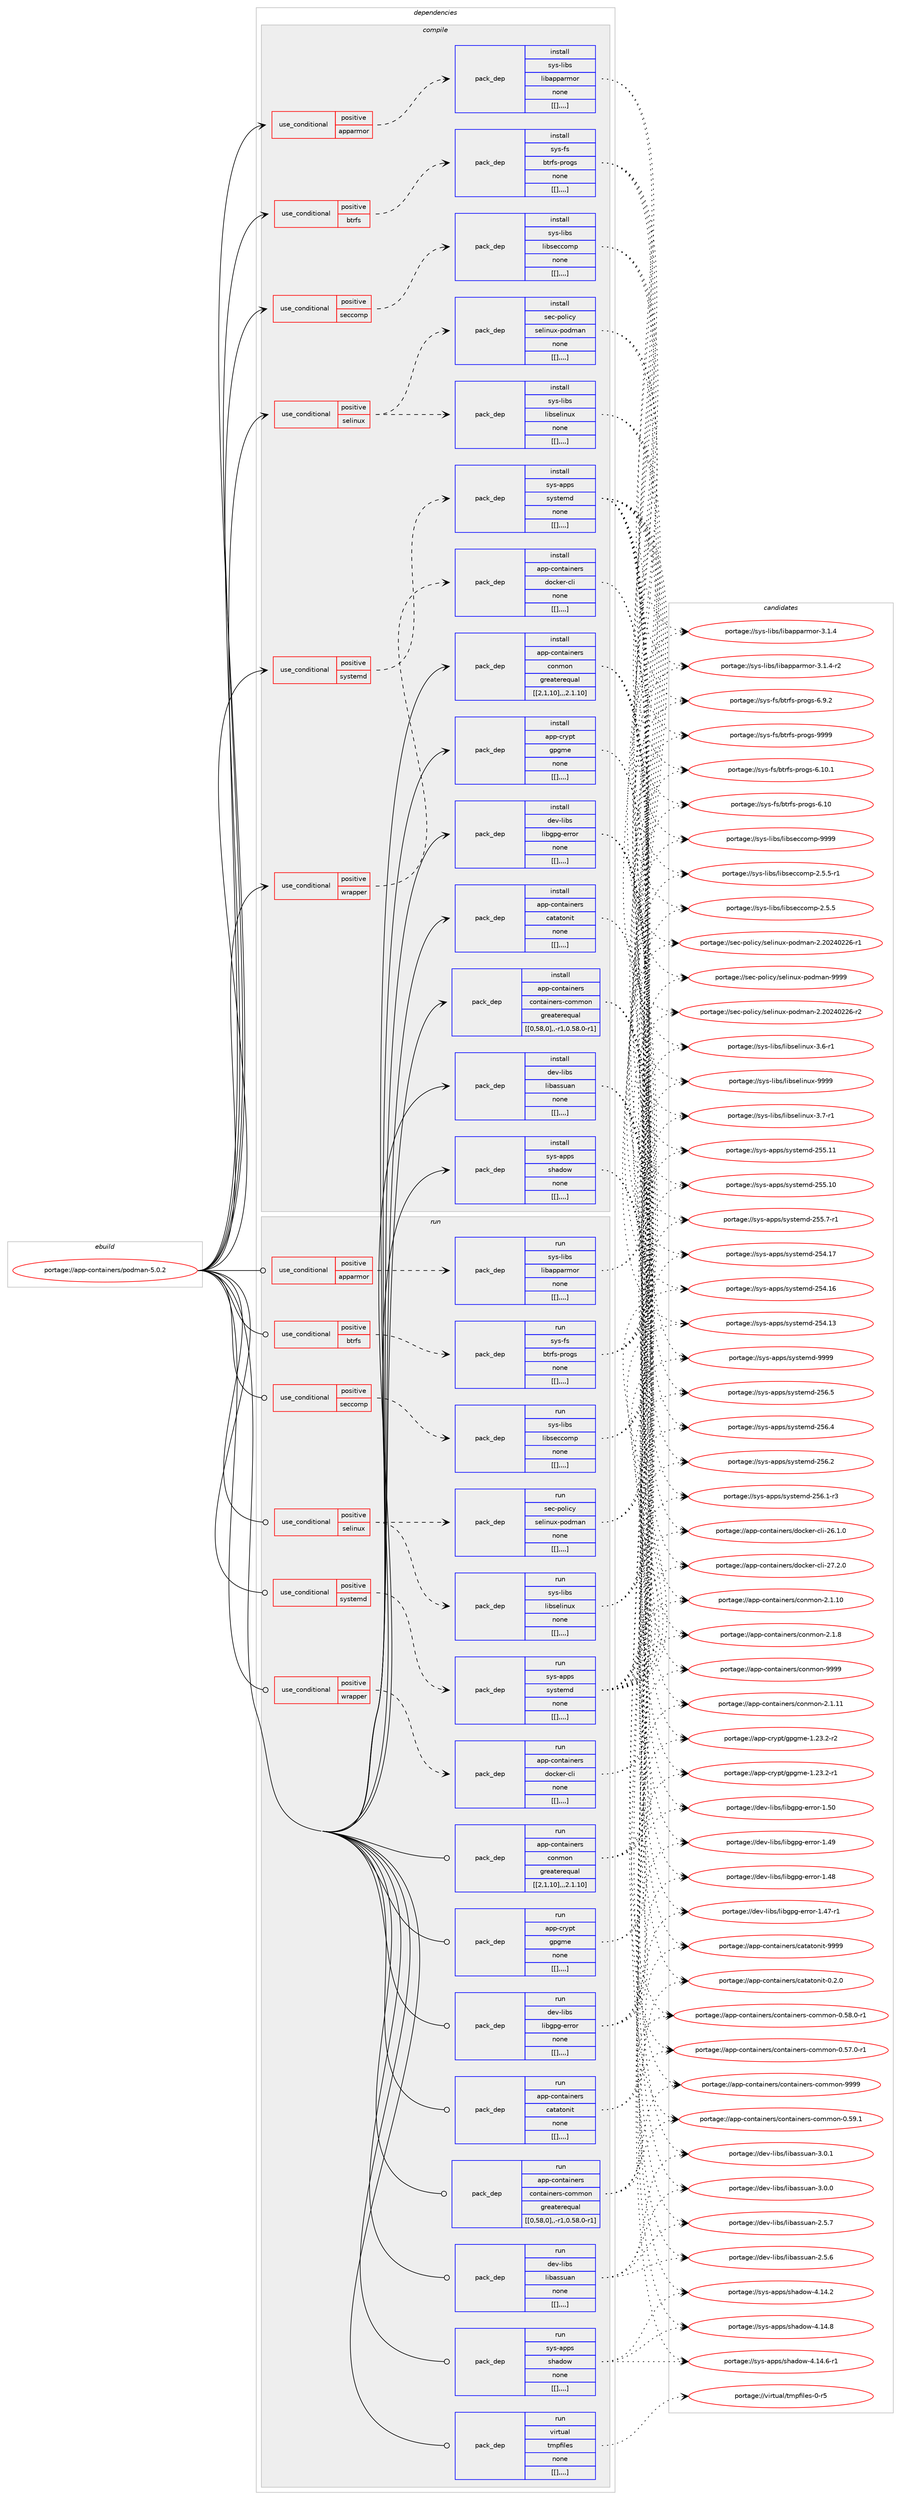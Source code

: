 digraph prolog {

# *************
# Graph options
# *************

newrank=true;
concentrate=true;
compound=true;
graph [rankdir=LR,fontname=Helvetica,fontsize=10,ranksep=1.5];#, ranksep=2.5, nodesep=0.2];
edge  [arrowhead=vee];
node  [fontname=Helvetica,fontsize=10];

# **********
# The ebuild
# **********

subgraph cluster_leftcol {
color=gray;
label=<<i>ebuild</i>>;
id [label="portage://app-containers/podman-5.0.2", color=red, width=4, href="../app-containers/podman-5.0.2.svg"];
}

# ****************
# The dependencies
# ****************

subgraph cluster_midcol {
color=gray;
label=<<i>dependencies</i>>;
subgraph cluster_compile {
fillcolor="#eeeeee";
style=filled;
label=<<i>compile</i>>;
subgraph cond3360 {
dependency12309 [label=<<TABLE BORDER="0" CELLBORDER="1" CELLSPACING="0" CELLPADDING="4"><TR><TD ROWSPAN="3" CELLPADDING="10">use_conditional</TD></TR><TR><TD>positive</TD></TR><TR><TD>apparmor</TD></TR></TABLE>>, shape=none, color=red];
subgraph pack8880 {
dependency12310 [label=<<TABLE BORDER="0" CELLBORDER="1" CELLSPACING="0" CELLPADDING="4" WIDTH="220"><TR><TD ROWSPAN="6" CELLPADDING="30">pack_dep</TD></TR><TR><TD WIDTH="110">install</TD></TR><TR><TD>sys-libs</TD></TR><TR><TD>libapparmor</TD></TR><TR><TD>none</TD></TR><TR><TD>[[],,,,]</TD></TR></TABLE>>, shape=none, color=blue];
}
dependency12309:e -> dependency12310:w [weight=20,style="dashed",arrowhead="vee"];
}
id:e -> dependency12309:w [weight=20,style="solid",arrowhead="vee"];
subgraph cond3361 {
dependency12311 [label=<<TABLE BORDER="0" CELLBORDER="1" CELLSPACING="0" CELLPADDING="4"><TR><TD ROWSPAN="3" CELLPADDING="10">use_conditional</TD></TR><TR><TD>positive</TD></TR><TR><TD>btrfs</TD></TR></TABLE>>, shape=none, color=red];
subgraph pack8881 {
dependency12312 [label=<<TABLE BORDER="0" CELLBORDER="1" CELLSPACING="0" CELLPADDING="4" WIDTH="220"><TR><TD ROWSPAN="6" CELLPADDING="30">pack_dep</TD></TR><TR><TD WIDTH="110">install</TD></TR><TR><TD>sys-fs</TD></TR><TR><TD>btrfs-progs</TD></TR><TR><TD>none</TD></TR><TR><TD>[[],,,,]</TD></TR></TABLE>>, shape=none, color=blue];
}
dependency12311:e -> dependency12312:w [weight=20,style="dashed",arrowhead="vee"];
}
id:e -> dependency12311:w [weight=20,style="solid",arrowhead="vee"];
subgraph cond3362 {
dependency12313 [label=<<TABLE BORDER="0" CELLBORDER="1" CELLSPACING="0" CELLPADDING="4"><TR><TD ROWSPAN="3" CELLPADDING="10">use_conditional</TD></TR><TR><TD>positive</TD></TR><TR><TD>seccomp</TD></TR></TABLE>>, shape=none, color=red];
subgraph pack8882 {
dependency12314 [label=<<TABLE BORDER="0" CELLBORDER="1" CELLSPACING="0" CELLPADDING="4" WIDTH="220"><TR><TD ROWSPAN="6" CELLPADDING="30">pack_dep</TD></TR><TR><TD WIDTH="110">install</TD></TR><TR><TD>sys-libs</TD></TR><TR><TD>libseccomp</TD></TR><TR><TD>none</TD></TR><TR><TD>[[],,,,]</TD></TR></TABLE>>, shape=none, color=blue];
}
dependency12313:e -> dependency12314:w [weight=20,style="dashed",arrowhead="vee"];
}
id:e -> dependency12313:w [weight=20,style="solid",arrowhead="vee"];
subgraph cond3363 {
dependency12315 [label=<<TABLE BORDER="0" CELLBORDER="1" CELLSPACING="0" CELLPADDING="4"><TR><TD ROWSPAN="3" CELLPADDING="10">use_conditional</TD></TR><TR><TD>positive</TD></TR><TR><TD>selinux</TD></TR></TABLE>>, shape=none, color=red];
subgraph pack8883 {
dependency12316 [label=<<TABLE BORDER="0" CELLBORDER="1" CELLSPACING="0" CELLPADDING="4" WIDTH="220"><TR><TD ROWSPAN="6" CELLPADDING="30">pack_dep</TD></TR><TR><TD WIDTH="110">install</TD></TR><TR><TD>sec-policy</TD></TR><TR><TD>selinux-podman</TD></TR><TR><TD>none</TD></TR><TR><TD>[[],,,,]</TD></TR></TABLE>>, shape=none, color=blue];
}
dependency12315:e -> dependency12316:w [weight=20,style="dashed",arrowhead="vee"];
subgraph pack8884 {
dependency12317 [label=<<TABLE BORDER="0" CELLBORDER="1" CELLSPACING="0" CELLPADDING="4" WIDTH="220"><TR><TD ROWSPAN="6" CELLPADDING="30">pack_dep</TD></TR><TR><TD WIDTH="110">install</TD></TR><TR><TD>sys-libs</TD></TR><TR><TD>libselinux</TD></TR><TR><TD>none</TD></TR><TR><TD>[[],,,,]</TD></TR></TABLE>>, shape=none, color=blue];
}
dependency12315:e -> dependency12317:w [weight=20,style="dashed",arrowhead="vee"];
}
id:e -> dependency12315:w [weight=20,style="solid",arrowhead="vee"];
subgraph cond3364 {
dependency12318 [label=<<TABLE BORDER="0" CELLBORDER="1" CELLSPACING="0" CELLPADDING="4"><TR><TD ROWSPAN="3" CELLPADDING="10">use_conditional</TD></TR><TR><TD>positive</TD></TR><TR><TD>systemd</TD></TR></TABLE>>, shape=none, color=red];
subgraph pack8885 {
dependency12319 [label=<<TABLE BORDER="0" CELLBORDER="1" CELLSPACING="0" CELLPADDING="4" WIDTH="220"><TR><TD ROWSPAN="6" CELLPADDING="30">pack_dep</TD></TR><TR><TD WIDTH="110">install</TD></TR><TR><TD>sys-apps</TD></TR><TR><TD>systemd</TD></TR><TR><TD>none</TD></TR><TR><TD>[[],,,,]</TD></TR></TABLE>>, shape=none, color=blue];
}
dependency12318:e -> dependency12319:w [weight=20,style="dashed",arrowhead="vee"];
}
id:e -> dependency12318:w [weight=20,style="solid",arrowhead="vee"];
subgraph cond3365 {
dependency12320 [label=<<TABLE BORDER="0" CELLBORDER="1" CELLSPACING="0" CELLPADDING="4"><TR><TD ROWSPAN="3" CELLPADDING="10">use_conditional</TD></TR><TR><TD>positive</TD></TR><TR><TD>wrapper</TD></TR></TABLE>>, shape=none, color=red];
subgraph pack8886 {
dependency12321 [label=<<TABLE BORDER="0" CELLBORDER="1" CELLSPACING="0" CELLPADDING="4" WIDTH="220"><TR><TD ROWSPAN="6" CELLPADDING="30">pack_dep</TD></TR><TR><TD WIDTH="110">install</TD></TR><TR><TD>app-containers</TD></TR><TR><TD>docker-cli</TD></TR><TR><TD>none</TD></TR><TR><TD>[[],,,,]</TD></TR></TABLE>>, shape=none, color=blue];
}
dependency12320:e -> dependency12321:w [weight=20,style="dashed",arrowhead="vee"];
}
id:e -> dependency12320:w [weight=20,style="solid",arrowhead="vee"];
subgraph pack8887 {
dependency12322 [label=<<TABLE BORDER="0" CELLBORDER="1" CELLSPACING="0" CELLPADDING="4" WIDTH="220"><TR><TD ROWSPAN="6" CELLPADDING="30">pack_dep</TD></TR><TR><TD WIDTH="110">install</TD></TR><TR><TD>app-containers</TD></TR><TR><TD>catatonit</TD></TR><TR><TD>none</TD></TR><TR><TD>[[],,,,]</TD></TR></TABLE>>, shape=none, color=blue];
}
id:e -> dependency12322:w [weight=20,style="solid",arrowhead="vee"];
subgraph pack8888 {
dependency12323 [label=<<TABLE BORDER="0" CELLBORDER="1" CELLSPACING="0" CELLPADDING="4" WIDTH="220"><TR><TD ROWSPAN="6" CELLPADDING="30">pack_dep</TD></TR><TR><TD WIDTH="110">install</TD></TR><TR><TD>app-containers</TD></TR><TR><TD>conmon</TD></TR><TR><TD>greaterequal</TD></TR><TR><TD>[[2,1,10],,,2.1.10]</TD></TR></TABLE>>, shape=none, color=blue];
}
id:e -> dependency12323:w [weight=20,style="solid",arrowhead="vee"];
subgraph pack8889 {
dependency12324 [label=<<TABLE BORDER="0" CELLBORDER="1" CELLSPACING="0" CELLPADDING="4" WIDTH="220"><TR><TD ROWSPAN="6" CELLPADDING="30">pack_dep</TD></TR><TR><TD WIDTH="110">install</TD></TR><TR><TD>app-containers</TD></TR><TR><TD>containers-common</TD></TR><TR><TD>greaterequal</TD></TR><TR><TD>[[0,58,0],,-r1,0.58.0-r1]</TD></TR></TABLE>>, shape=none, color=blue];
}
id:e -> dependency12324:w [weight=20,style="solid",arrowhead="vee"];
subgraph pack8890 {
dependency12325 [label=<<TABLE BORDER="0" CELLBORDER="1" CELLSPACING="0" CELLPADDING="4" WIDTH="220"><TR><TD ROWSPAN="6" CELLPADDING="30">pack_dep</TD></TR><TR><TD WIDTH="110">install</TD></TR><TR><TD>app-crypt</TD></TR><TR><TD>gpgme</TD></TR><TR><TD>none</TD></TR><TR><TD>[[],,,,]</TD></TR></TABLE>>, shape=none, color=blue];
}
id:e -> dependency12325:w [weight=20,style="solid",arrowhead="vee"];
subgraph pack8891 {
dependency12326 [label=<<TABLE BORDER="0" CELLBORDER="1" CELLSPACING="0" CELLPADDING="4" WIDTH="220"><TR><TD ROWSPAN="6" CELLPADDING="30">pack_dep</TD></TR><TR><TD WIDTH="110">install</TD></TR><TR><TD>dev-libs</TD></TR><TR><TD>libassuan</TD></TR><TR><TD>none</TD></TR><TR><TD>[[],,,,]</TD></TR></TABLE>>, shape=none, color=blue];
}
id:e -> dependency12326:w [weight=20,style="solid",arrowhead="vee"];
subgraph pack8892 {
dependency12327 [label=<<TABLE BORDER="0" CELLBORDER="1" CELLSPACING="0" CELLPADDING="4" WIDTH="220"><TR><TD ROWSPAN="6" CELLPADDING="30">pack_dep</TD></TR><TR><TD WIDTH="110">install</TD></TR><TR><TD>dev-libs</TD></TR><TR><TD>libgpg-error</TD></TR><TR><TD>none</TD></TR><TR><TD>[[],,,,]</TD></TR></TABLE>>, shape=none, color=blue];
}
id:e -> dependency12327:w [weight=20,style="solid",arrowhead="vee"];
subgraph pack8893 {
dependency12328 [label=<<TABLE BORDER="0" CELLBORDER="1" CELLSPACING="0" CELLPADDING="4" WIDTH="220"><TR><TD ROWSPAN="6" CELLPADDING="30">pack_dep</TD></TR><TR><TD WIDTH="110">install</TD></TR><TR><TD>sys-apps</TD></TR><TR><TD>shadow</TD></TR><TR><TD>none</TD></TR><TR><TD>[[],,,,]</TD></TR></TABLE>>, shape=none, color=blue];
}
id:e -> dependency12328:w [weight=20,style="solid",arrowhead="vee"];
}
subgraph cluster_compileandrun {
fillcolor="#eeeeee";
style=filled;
label=<<i>compile and run</i>>;
}
subgraph cluster_run {
fillcolor="#eeeeee";
style=filled;
label=<<i>run</i>>;
subgraph cond3366 {
dependency12329 [label=<<TABLE BORDER="0" CELLBORDER="1" CELLSPACING="0" CELLPADDING="4"><TR><TD ROWSPAN="3" CELLPADDING="10">use_conditional</TD></TR><TR><TD>positive</TD></TR><TR><TD>apparmor</TD></TR></TABLE>>, shape=none, color=red];
subgraph pack8894 {
dependency12330 [label=<<TABLE BORDER="0" CELLBORDER="1" CELLSPACING="0" CELLPADDING="4" WIDTH="220"><TR><TD ROWSPAN="6" CELLPADDING="30">pack_dep</TD></TR><TR><TD WIDTH="110">run</TD></TR><TR><TD>sys-libs</TD></TR><TR><TD>libapparmor</TD></TR><TR><TD>none</TD></TR><TR><TD>[[],,,,]</TD></TR></TABLE>>, shape=none, color=blue];
}
dependency12329:e -> dependency12330:w [weight=20,style="dashed",arrowhead="vee"];
}
id:e -> dependency12329:w [weight=20,style="solid",arrowhead="odot"];
subgraph cond3367 {
dependency12331 [label=<<TABLE BORDER="0" CELLBORDER="1" CELLSPACING="0" CELLPADDING="4"><TR><TD ROWSPAN="3" CELLPADDING="10">use_conditional</TD></TR><TR><TD>positive</TD></TR><TR><TD>btrfs</TD></TR></TABLE>>, shape=none, color=red];
subgraph pack8895 {
dependency12332 [label=<<TABLE BORDER="0" CELLBORDER="1" CELLSPACING="0" CELLPADDING="4" WIDTH="220"><TR><TD ROWSPAN="6" CELLPADDING="30">pack_dep</TD></TR><TR><TD WIDTH="110">run</TD></TR><TR><TD>sys-fs</TD></TR><TR><TD>btrfs-progs</TD></TR><TR><TD>none</TD></TR><TR><TD>[[],,,,]</TD></TR></TABLE>>, shape=none, color=blue];
}
dependency12331:e -> dependency12332:w [weight=20,style="dashed",arrowhead="vee"];
}
id:e -> dependency12331:w [weight=20,style="solid",arrowhead="odot"];
subgraph cond3368 {
dependency12333 [label=<<TABLE BORDER="0" CELLBORDER="1" CELLSPACING="0" CELLPADDING="4"><TR><TD ROWSPAN="3" CELLPADDING="10">use_conditional</TD></TR><TR><TD>positive</TD></TR><TR><TD>seccomp</TD></TR></TABLE>>, shape=none, color=red];
subgraph pack8896 {
dependency12334 [label=<<TABLE BORDER="0" CELLBORDER="1" CELLSPACING="0" CELLPADDING="4" WIDTH="220"><TR><TD ROWSPAN="6" CELLPADDING="30">pack_dep</TD></TR><TR><TD WIDTH="110">run</TD></TR><TR><TD>sys-libs</TD></TR><TR><TD>libseccomp</TD></TR><TR><TD>none</TD></TR><TR><TD>[[],,,,]</TD></TR></TABLE>>, shape=none, color=blue];
}
dependency12333:e -> dependency12334:w [weight=20,style="dashed",arrowhead="vee"];
}
id:e -> dependency12333:w [weight=20,style="solid",arrowhead="odot"];
subgraph cond3369 {
dependency12335 [label=<<TABLE BORDER="0" CELLBORDER="1" CELLSPACING="0" CELLPADDING="4"><TR><TD ROWSPAN="3" CELLPADDING="10">use_conditional</TD></TR><TR><TD>positive</TD></TR><TR><TD>selinux</TD></TR></TABLE>>, shape=none, color=red];
subgraph pack8897 {
dependency12336 [label=<<TABLE BORDER="0" CELLBORDER="1" CELLSPACING="0" CELLPADDING="4" WIDTH="220"><TR><TD ROWSPAN="6" CELLPADDING="30">pack_dep</TD></TR><TR><TD WIDTH="110">run</TD></TR><TR><TD>sec-policy</TD></TR><TR><TD>selinux-podman</TD></TR><TR><TD>none</TD></TR><TR><TD>[[],,,,]</TD></TR></TABLE>>, shape=none, color=blue];
}
dependency12335:e -> dependency12336:w [weight=20,style="dashed",arrowhead="vee"];
subgraph pack8898 {
dependency12337 [label=<<TABLE BORDER="0" CELLBORDER="1" CELLSPACING="0" CELLPADDING="4" WIDTH="220"><TR><TD ROWSPAN="6" CELLPADDING="30">pack_dep</TD></TR><TR><TD WIDTH="110">run</TD></TR><TR><TD>sys-libs</TD></TR><TR><TD>libselinux</TD></TR><TR><TD>none</TD></TR><TR><TD>[[],,,,]</TD></TR></TABLE>>, shape=none, color=blue];
}
dependency12335:e -> dependency12337:w [weight=20,style="dashed",arrowhead="vee"];
}
id:e -> dependency12335:w [weight=20,style="solid",arrowhead="odot"];
subgraph cond3370 {
dependency12338 [label=<<TABLE BORDER="0" CELLBORDER="1" CELLSPACING="0" CELLPADDING="4"><TR><TD ROWSPAN="3" CELLPADDING="10">use_conditional</TD></TR><TR><TD>positive</TD></TR><TR><TD>systemd</TD></TR></TABLE>>, shape=none, color=red];
subgraph pack8899 {
dependency12339 [label=<<TABLE BORDER="0" CELLBORDER="1" CELLSPACING="0" CELLPADDING="4" WIDTH="220"><TR><TD ROWSPAN="6" CELLPADDING="30">pack_dep</TD></TR><TR><TD WIDTH="110">run</TD></TR><TR><TD>sys-apps</TD></TR><TR><TD>systemd</TD></TR><TR><TD>none</TD></TR><TR><TD>[[],,,,]</TD></TR></TABLE>>, shape=none, color=blue];
}
dependency12338:e -> dependency12339:w [weight=20,style="dashed",arrowhead="vee"];
}
id:e -> dependency12338:w [weight=20,style="solid",arrowhead="odot"];
subgraph cond3371 {
dependency12340 [label=<<TABLE BORDER="0" CELLBORDER="1" CELLSPACING="0" CELLPADDING="4"><TR><TD ROWSPAN="3" CELLPADDING="10">use_conditional</TD></TR><TR><TD>positive</TD></TR><TR><TD>wrapper</TD></TR></TABLE>>, shape=none, color=red];
subgraph pack8900 {
dependency12341 [label=<<TABLE BORDER="0" CELLBORDER="1" CELLSPACING="0" CELLPADDING="4" WIDTH="220"><TR><TD ROWSPAN="6" CELLPADDING="30">pack_dep</TD></TR><TR><TD WIDTH="110">run</TD></TR><TR><TD>app-containers</TD></TR><TR><TD>docker-cli</TD></TR><TR><TD>none</TD></TR><TR><TD>[[],,,,]</TD></TR></TABLE>>, shape=none, color=blue];
}
dependency12340:e -> dependency12341:w [weight=20,style="dashed",arrowhead="vee"];
}
id:e -> dependency12340:w [weight=20,style="solid",arrowhead="odot"];
subgraph pack8901 {
dependency12342 [label=<<TABLE BORDER="0" CELLBORDER="1" CELLSPACING="0" CELLPADDING="4" WIDTH="220"><TR><TD ROWSPAN="6" CELLPADDING="30">pack_dep</TD></TR><TR><TD WIDTH="110">run</TD></TR><TR><TD>app-containers</TD></TR><TR><TD>catatonit</TD></TR><TR><TD>none</TD></TR><TR><TD>[[],,,,]</TD></TR></TABLE>>, shape=none, color=blue];
}
id:e -> dependency12342:w [weight=20,style="solid",arrowhead="odot"];
subgraph pack8902 {
dependency12343 [label=<<TABLE BORDER="0" CELLBORDER="1" CELLSPACING="0" CELLPADDING="4" WIDTH="220"><TR><TD ROWSPAN="6" CELLPADDING="30">pack_dep</TD></TR><TR><TD WIDTH="110">run</TD></TR><TR><TD>app-containers</TD></TR><TR><TD>conmon</TD></TR><TR><TD>greaterequal</TD></TR><TR><TD>[[2,1,10],,,2.1.10]</TD></TR></TABLE>>, shape=none, color=blue];
}
id:e -> dependency12343:w [weight=20,style="solid",arrowhead="odot"];
subgraph pack8903 {
dependency12344 [label=<<TABLE BORDER="0" CELLBORDER="1" CELLSPACING="0" CELLPADDING="4" WIDTH="220"><TR><TD ROWSPAN="6" CELLPADDING="30">pack_dep</TD></TR><TR><TD WIDTH="110">run</TD></TR><TR><TD>app-containers</TD></TR><TR><TD>containers-common</TD></TR><TR><TD>greaterequal</TD></TR><TR><TD>[[0,58,0],,-r1,0.58.0-r1]</TD></TR></TABLE>>, shape=none, color=blue];
}
id:e -> dependency12344:w [weight=20,style="solid",arrowhead="odot"];
subgraph pack8904 {
dependency12345 [label=<<TABLE BORDER="0" CELLBORDER="1" CELLSPACING="0" CELLPADDING="4" WIDTH="220"><TR><TD ROWSPAN="6" CELLPADDING="30">pack_dep</TD></TR><TR><TD WIDTH="110">run</TD></TR><TR><TD>app-crypt</TD></TR><TR><TD>gpgme</TD></TR><TR><TD>none</TD></TR><TR><TD>[[],,,,]</TD></TR></TABLE>>, shape=none, color=blue];
}
id:e -> dependency12345:w [weight=20,style="solid",arrowhead="odot"];
subgraph pack8905 {
dependency12346 [label=<<TABLE BORDER="0" CELLBORDER="1" CELLSPACING="0" CELLPADDING="4" WIDTH="220"><TR><TD ROWSPAN="6" CELLPADDING="30">pack_dep</TD></TR><TR><TD WIDTH="110">run</TD></TR><TR><TD>dev-libs</TD></TR><TR><TD>libassuan</TD></TR><TR><TD>none</TD></TR><TR><TD>[[],,,,]</TD></TR></TABLE>>, shape=none, color=blue];
}
id:e -> dependency12346:w [weight=20,style="solid",arrowhead="odot"];
subgraph pack8906 {
dependency12347 [label=<<TABLE BORDER="0" CELLBORDER="1" CELLSPACING="0" CELLPADDING="4" WIDTH="220"><TR><TD ROWSPAN="6" CELLPADDING="30">pack_dep</TD></TR><TR><TD WIDTH="110">run</TD></TR><TR><TD>dev-libs</TD></TR><TR><TD>libgpg-error</TD></TR><TR><TD>none</TD></TR><TR><TD>[[],,,,]</TD></TR></TABLE>>, shape=none, color=blue];
}
id:e -> dependency12347:w [weight=20,style="solid",arrowhead="odot"];
subgraph pack8907 {
dependency12348 [label=<<TABLE BORDER="0" CELLBORDER="1" CELLSPACING="0" CELLPADDING="4" WIDTH="220"><TR><TD ROWSPAN="6" CELLPADDING="30">pack_dep</TD></TR><TR><TD WIDTH="110">run</TD></TR><TR><TD>sys-apps</TD></TR><TR><TD>shadow</TD></TR><TR><TD>none</TD></TR><TR><TD>[[],,,,]</TD></TR></TABLE>>, shape=none, color=blue];
}
id:e -> dependency12348:w [weight=20,style="solid",arrowhead="odot"];
subgraph pack8908 {
dependency12349 [label=<<TABLE BORDER="0" CELLBORDER="1" CELLSPACING="0" CELLPADDING="4" WIDTH="220"><TR><TD ROWSPAN="6" CELLPADDING="30">pack_dep</TD></TR><TR><TD WIDTH="110">run</TD></TR><TR><TD>virtual</TD></TR><TR><TD>tmpfiles</TD></TR><TR><TD>none</TD></TR><TR><TD>[[],,,,]</TD></TR></TABLE>>, shape=none, color=blue];
}
id:e -> dependency12349:w [weight=20,style="solid",arrowhead="odot"];
}
}

# **************
# The candidates
# **************

subgraph cluster_choices {
rank=same;
color=gray;
label=<<i>candidates</i>>;

subgraph choice8880 {
color=black;
nodesep=1;
choice1151211154510810598115471081059897112112971141091111144551464946524511450 [label="portage://sys-libs/libapparmor-3.1.4-r2", color=red, width=4,href="../sys-libs/libapparmor-3.1.4-r2.svg"];
choice115121115451081059811547108105989711211297114109111114455146494652 [label="portage://sys-libs/libapparmor-3.1.4", color=red, width=4,href="../sys-libs/libapparmor-3.1.4.svg"];
dependency12310:e -> choice1151211154510810598115471081059897112112971141091111144551464946524511450:w [style=dotted,weight="100"];
dependency12310:e -> choice115121115451081059811547108105989711211297114109111114455146494652:w [style=dotted,weight="100"];
}
subgraph choice8881 {
color=black;
nodesep=1;
choice115121115451021154798116114102115451121141111031154557575757 [label="portage://sys-fs/btrfs-progs-9999", color=red, width=4,href="../sys-fs/btrfs-progs-9999.svg"];
choice1151211154510211547981161141021154511211411110311545544649484649 [label="portage://sys-fs/btrfs-progs-6.10.1", color=red, width=4,href="../sys-fs/btrfs-progs-6.10.1.svg"];
choice115121115451021154798116114102115451121141111031154554464948 [label="portage://sys-fs/btrfs-progs-6.10", color=red, width=4,href="../sys-fs/btrfs-progs-6.10.svg"];
choice11512111545102115479811611410211545112114111103115455446574650 [label="portage://sys-fs/btrfs-progs-6.9.2", color=red, width=4,href="../sys-fs/btrfs-progs-6.9.2.svg"];
dependency12312:e -> choice115121115451021154798116114102115451121141111031154557575757:w [style=dotted,weight="100"];
dependency12312:e -> choice1151211154510211547981161141021154511211411110311545544649484649:w [style=dotted,weight="100"];
dependency12312:e -> choice115121115451021154798116114102115451121141111031154554464948:w [style=dotted,weight="100"];
dependency12312:e -> choice11512111545102115479811611410211545112114111103115455446574650:w [style=dotted,weight="100"];
}
subgraph choice8882 {
color=black;
nodesep=1;
choice1151211154510810598115471081059811510199991111091124557575757 [label="portage://sys-libs/libseccomp-9999", color=red, width=4,href="../sys-libs/libseccomp-9999.svg"];
choice1151211154510810598115471081059811510199991111091124550465346534511449 [label="portage://sys-libs/libseccomp-2.5.5-r1", color=red, width=4,href="../sys-libs/libseccomp-2.5.5-r1.svg"];
choice115121115451081059811547108105981151019999111109112455046534653 [label="portage://sys-libs/libseccomp-2.5.5", color=red, width=4,href="../sys-libs/libseccomp-2.5.5.svg"];
dependency12314:e -> choice1151211154510810598115471081059811510199991111091124557575757:w [style=dotted,weight="100"];
dependency12314:e -> choice1151211154510810598115471081059811510199991111091124550465346534511449:w [style=dotted,weight="100"];
dependency12314:e -> choice115121115451081059811547108105981151019999111109112455046534653:w [style=dotted,weight="100"];
}
subgraph choice8883 {
color=black;
nodesep=1;
choice1151019945112111108105991214711510110810511011712045112111100109971104557575757 [label="portage://sec-policy/selinux-podman-9999", color=red, width=4,href="../sec-policy/selinux-podman-9999.svg"];
choice11510199451121111081059912147115101108105110117120451121111001099711045504650485052485050544511450 [label="portage://sec-policy/selinux-podman-2.20240226-r2", color=red, width=4,href="../sec-policy/selinux-podman-2.20240226-r2.svg"];
choice11510199451121111081059912147115101108105110117120451121111001099711045504650485052485050544511449 [label="portage://sec-policy/selinux-podman-2.20240226-r1", color=red, width=4,href="../sec-policy/selinux-podman-2.20240226-r1.svg"];
dependency12316:e -> choice1151019945112111108105991214711510110810511011712045112111100109971104557575757:w [style=dotted,weight="100"];
dependency12316:e -> choice11510199451121111081059912147115101108105110117120451121111001099711045504650485052485050544511450:w [style=dotted,weight="100"];
dependency12316:e -> choice11510199451121111081059912147115101108105110117120451121111001099711045504650485052485050544511449:w [style=dotted,weight="100"];
}
subgraph choice8884 {
color=black;
nodesep=1;
choice115121115451081059811547108105981151011081051101171204557575757 [label="portage://sys-libs/libselinux-9999", color=red, width=4,href="../sys-libs/libselinux-9999.svg"];
choice11512111545108105981154710810598115101108105110117120455146554511449 [label="portage://sys-libs/libselinux-3.7-r1", color=red, width=4,href="../sys-libs/libselinux-3.7-r1.svg"];
choice11512111545108105981154710810598115101108105110117120455146544511449 [label="portage://sys-libs/libselinux-3.6-r1", color=red, width=4,href="../sys-libs/libselinux-3.6-r1.svg"];
dependency12317:e -> choice115121115451081059811547108105981151011081051101171204557575757:w [style=dotted,weight="100"];
dependency12317:e -> choice11512111545108105981154710810598115101108105110117120455146554511449:w [style=dotted,weight="100"];
dependency12317:e -> choice11512111545108105981154710810598115101108105110117120455146544511449:w [style=dotted,weight="100"];
}
subgraph choice8885 {
color=black;
nodesep=1;
choice1151211154597112112115471151211151161011091004557575757 [label="portage://sys-apps/systemd-9999", color=red, width=4,href="../sys-apps/systemd-9999.svg"];
choice115121115459711211211547115121115116101109100455053544653 [label="portage://sys-apps/systemd-256.5", color=red, width=4,href="../sys-apps/systemd-256.5.svg"];
choice115121115459711211211547115121115116101109100455053544652 [label="portage://sys-apps/systemd-256.4", color=red, width=4,href="../sys-apps/systemd-256.4.svg"];
choice115121115459711211211547115121115116101109100455053544650 [label="portage://sys-apps/systemd-256.2", color=red, width=4,href="../sys-apps/systemd-256.2.svg"];
choice1151211154597112112115471151211151161011091004550535446494511451 [label="portage://sys-apps/systemd-256.1-r3", color=red, width=4,href="../sys-apps/systemd-256.1-r3.svg"];
choice11512111545971121121154711512111511610110910045505353464949 [label="portage://sys-apps/systemd-255.11", color=red, width=4,href="../sys-apps/systemd-255.11.svg"];
choice11512111545971121121154711512111511610110910045505353464948 [label="portage://sys-apps/systemd-255.10", color=red, width=4,href="../sys-apps/systemd-255.10.svg"];
choice1151211154597112112115471151211151161011091004550535346554511449 [label="portage://sys-apps/systemd-255.7-r1", color=red, width=4,href="../sys-apps/systemd-255.7-r1.svg"];
choice11512111545971121121154711512111511610110910045505352464955 [label="portage://sys-apps/systemd-254.17", color=red, width=4,href="../sys-apps/systemd-254.17.svg"];
choice11512111545971121121154711512111511610110910045505352464954 [label="portage://sys-apps/systemd-254.16", color=red, width=4,href="../sys-apps/systemd-254.16.svg"];
choice11512111545971121121154711512111511610110910045505352464951 [label="portage://sys-apps/systemd-254.13", color=red, width=4,href="../sys-apps/systemd-254.13.svg"];
dependency12319:e -> choice1151211154597112112115471151211151161011091004557575757:w [style=dotted,weight="100"];
dependency12319:e -> choice115121115459711211211547115121115116101109100455053544653:w [style=dotted,weight="100"];
dependency12319:e -> choice115121115459711211211547115121115116101109100455053544652:w [style=dotted,weight="100"];
dependency12319:e -> choice115121115459711211211547115121115116101109100455053544650:w [style=dotted,weight="100"];
dependency12319:e -> choice1151211154597112112115471151211151161011091004550535446494511451:w [style=dotted,weight="100"];
dependency12319:e -> choice11512111545971121121154711512111511610110910045505353464949:w [style=dotted,weight="100"];
dependency12319:e -> choice11512111545971121121154711512111511610110910045505353464948:w [style=dotted,weight="100"];
dependency12319:e -> choice1151211154597112112115471151211151161011091004550535346554511449:w [style=dotted,weight="100"];
dependency12319:e -> choice11512111545971121121154711512111511610110910045505352464955:w [style=dotted,weight="100"];
dependency12319:e -> choice11512111545971121121154711512111511610110910045505352464954:w [style=dotted,weight="100"];
dependency12319:e -> choice11512111545971121121154711512111511610110910045505352464951:w [style=dotted,weight="100"];
}
subgraph choice8886 {
color=black;
nodesep=1;
choice971121124599111110116971051101011141154710011199107101114459910810545505546504648 [label="portage://app-containers/docker-cli-27.2.0", color=red, width=4,href="../app-containers/docker-cli-27.2.0.svg"];
choice971121124599111110116971051101011141154710011199107101114459910810545505446494648 [label="portage://app-containers/docker-cli-26.1.0", color=red, width=4,href="../app-containers/docker-cli-26.1.0.svg"];
dependency12321:e -> choice971121124599111110116971051101011141154710011199107101114459910810545505546504648:w [style=dotted,weight="100"];
dependency12321:e -> choice971121124599111110116971051101011141154710011199107101114459910810545505446494648:w [style=dotted,weight="100"];
}
subgraph choice8887 {
color=black;
nodesep=1;
choice97112112459911111011697105110101114115479997116971161111101051164557575757 [label="portage://app-containers/catatonit-9999", color=red, width=4,href="../app-containers/catatonit-9999.svg"];
choice9711211245991111101169710511010111411547999711697116111110105116454846504648 [label="portage://app-containers/catatonit-0.2.0", color=red, width=4,href="../app-containers/catatonit-0.2.0.svg"];
dependency12322:e -> choice97112112459911111011697105110101114115479997116971161111101051164557575757:w [style=dotted,weight="100"];
dependency12322:e -> choice9711211245991111101169710511010111411547999711697116111110105116454846504648:w [style=dotted,weight="100"];
}
subgraph choice8888 {
color=black;
nodesep=1;
choice9711211245991111101169710511010111411547991111101091111104557575757 [label="portage://app-containers/conmon-9999", color=red, width=4,href="../app-containers/conmon-9999.svg"];
choice97112112459911111011697105110101114115479911111010911111045504649464949 [label="portage://app-containers/conmon-2.1.11", color=red, width=4,href="../app-containers/conmon-2.1.11.svg"];
choice97112112459911111011697105110101114115479911111010911111045504649464948 [label="portage://app-containers/conmon-2.1.10", color=red, width=4,href="../app-containers/conmon-2.1.10.svg"];
choice971121124599111110116971051101011141154799111110109111110455046494656 [label="portage://app-containers/conmon-2.1.8", color=red, width=4,href="../app-containers/conmon-2.1.8.svg"];
dependency12323:e -> choice9711211245991111101169710511010111411547991111101091111104557575757:w [style=dotted,weight="100"];
dependency12323:e -> choice97112112459911111011697105110101114115479911111010911111045504649464949:w [style=dotted,weight="100"];
dependency12323:e -> choice97112112459911111011697105110101114115479911111010911111045504649464948:w [style=dotted,weight="100"];
dependency12323:e -> choice971121124599111110116971051101011141154799111110109111110455046494656:w [style=dotted,weight="100"];
}
subgraph choice8889 {
color=black;
nodesep=1;
choice9711211245991111101169710511010111411547991111101169710511010111411545991111091091111104557575757 [label="portage://app-containers/containers-common-9999", color=red, width=4,href="../app-containers/containers-common-9999.svg"];
choice97112112459911111011697105110101114115479911111011697105110101114115459911110910911111045484653574649 [label="portage://app-containers/containers-common-0.59.1", color=red, width=4,href="../app-containers/containers-common-0.59.1.svg"];
choice971121124599111110116971051101011141154799111110116971051101011141154599111109109111110454846535646484511449 [label="portage://app-containers/containers-common-0.58.0-r1", color=red, width=4,href="../app-containers/containers-common-0.58.0-r1.svg"];
choice971121124599111110116971051101011141154799111110116971051101011141154599111109109111110454846535546484511449 [label="portage://app-containers/containers-common-0.57.0-r1", color=red, width=4,href="../app-containers/containers-common-0.57.0-r1.svg"];
dependency12324:e -> choice9711211245991111101169710511010111411547991111101169710511010111411545991111091091111104557575757:w [style=dotted,weight="100"];
dependency12324:e -> choice97112112459911111011697105110101114115479911111011697105110101114115459911110910911111045484653574649:w [style=dotted,weight="100"];
dependency12324:e -> choice971121124599111110116971051101011141154799111110116971051101011141154599111109109111110454846535646484511449:w [style=dotted,weight="100"];
dependency12324:e -> choice971121124599111110116971051101011141154799111110116971051101011141154599111109109111110454846535546484511449:w [style=dotted,weight="100"];
}
subgraph choice8890 {
color=black;
nodesep=1;
choice97112112459911412111211647103112103109101454946505146504511450 [label="portage://app-crypt/gpgme-1.23.2-r2", color=red, width=4,href="../app-crypt/gpgme-1.23.2-r2.svg"];
choice97112112459911412111211647103112103109101454946505146504511449 [label="portage://app-crypt/gpgme-1.23.2-r1", color=red, width=4,href="../app-crypt/gpgme-1.23.2-r1.svg"];
dependency12325:e -> choice97112112459911412111211647103112103109101454946505146504511450:w [style=dotted,weight="100"];
dependency12325:e -> choice97112112459911412111211647103112103109101454946505146504511449:w [style=dotted,weight="100"];
}
subgraph choice8891 {
color=black;
nodesep=1;
choice100101118451081059811547108105989711511511797110455146484649 [label="portage://dev-libs/libassuan-3.0.1", color=red, width=4,href="../dev-libs/libassuan-3.0.1.svg"];
choice100101118451081059811547108105989711511511797110455146484648 [label="portage://dev-libs/libassuan-3.0.0", color=red, width=4,href="../dev-libs/libassuan-3.0.0.svg"];
choice100101118451081059811547108105989711511511797110455046534655 [label="portage://dev-libs/libassuan-2.5.7", color=red, width=4,href="../dev-libs/libassuan-2.5.7.svg"];
choice100101118451081059811547108105989711511511797110455046534654 [label="portage://dev-libs/libassuan-2.5.6", color=red, width=4,href="../dev-libs/libassuan-2.5.6.svg"];
dependency12326:e -> choice100101118451081059811547108105989711511511797110455146484649:w [style=dotted,weight="100"];
dependency12326:e -> choice100101118451081059811547108105989711511511797110455146484648:w [style=dotted,weight="100"];
dependency12326:e -> choice100101118451081059811547108105989711511511797110455046534655:w [style=dotted,weight="100"];
dependency12326:e -> choice100101118451081059811547108105989711511511797110455046534654:w [style=dotted,weight="100"];
}
subgraph choice8892 {
color=black;
nodesep=1;
choice10010111845108105981154710810598103112103451011141141111144549465348 [label="portage://dev-libs/libgpg-error-1.50", color=red, width=4,href="../dev-libs/libgpg-error-1.50.svg"];
choice10010111845108105981154710810598103112103451011141141111144549465257 [label="portage://dev-libs/libgpg-error-1.49", color=red, width=4,href="../dev-libs/libgpg-error-1.49.svg"];
choice10010111845108105981154710810598103112103451011141141111144549465256 [label="portage://dev-libs/libgpg-error-1.48", color=red, width=4,href="../dev-libs/libgpg-error-1.48.svg"];
choice100101118451081059811547108105981031121034510111411411111445494652554511449 [label="portage://dev-libs/libgpg-error-1.47-r1", color=red, width=4,href="../dev-libs/libgpg-error-1.47-r1.svg"];
dependency12327:e -> choice10010111845108105981154710810598103112103451011141141111144549465348:w [style=dotted,weight="100"];
dependency12327:e -> choice10010111845108105981154710810598103112103451011141141111144549465257:w [style=dotted,weight="100"];
dependency12327:e -> choice10010111845108105981154710810598103112103451011141141111144549465256:w [style=dotted,weight="100"];
dependency12327:e -> choice100101118451081059811547108105981031121034510111411411111445494652554511449:w [style=dotted,weight="100"];
}
subgraph choice8893 {
color=black;
nodesep=1;
choice1151211154597112112115471151049710011111945524649524656 [label="portage://sys-apps/shadow-4.14.8", color=red, width=4,href="../sys-apps/shadow-4.14.8.svg"];
choice11512111545971121121154711510497100111119455246495246544511449 [label="portage://sys-apps/shadow-4.14.6-r1", color=red, width=4,href="../sys-apps/shadow-4.14.6-r1.svg"];
choice1151211154597112112115471151049710011111945524649524650 [label="portage://sys-apps/shadow-4.14.2", color=red, width=4,href="../sys-apps/shadow-4.14.2.svg"];
dependency12328:e -> choice1151211154597112112115471151049710011111945524649524656:w [style=dotted,weight="100"];
dependency12328:e -> choice11512111545971121121154711510497100111119455246495246544511449:w [style=dotted,weight="100"];
dependency12328:e -> choice1151211154597112112115471151049710011111945524649524650:w [style=dotted,weight="100"];
}
subgraph choice8894 {
color=black;
nodesep=1;
choice1151211154510810598115471081059897112112971141091111144551464946524511450 [label="portage://sys-libs/libapparmor-3.1.4-r2", color=red, width=4,href="../sys-libs/libapparmor-3.1.4-r2.svg"];
choice115121115451081059811547108105989711211297114109111114455146494652 [label="portage://sys-libs/libapparmor-3.1.4", color=red, width=4,href="../sys-libs/libapparmor-3.1.4.svg"];
dependency12330:e -> choice1151211154510810598115471081059897112112971141091111144551464946524511450:w [style=dotted,weight="100"];
dependency12330:e -> choice115121115451081059811547108105989711211297114109111114455146494652:w [style=dotted,weight="100"];
}
subgraph choice8895 {
color=black;
nodesep=1;
choice115121115451021154798116114102115451121141111031154557575757 [label="portage://sys-fs/btrfs-progs-9999", color=red, width=4,href="../sys-fs/btrfs-progs-9999.svg"];
choice1151211154510211547981161141021154511211411110311545544649484649 [label="portage://sys-fs/btrfs-progs-6.10.1", color=red, width=4,href="../sys-fs/btrfs-progs-6.10.1.svg"];
choice115121115451021154798116114102115451121141111031154554464948 [label="portage://sys-fs/btrfs-progs-6.10", color=red, width=4,href="../sys-fs/btrfs-progs-6.10.svg"];
choice11512111545102115479811611410211545112114111103115455446574650 [label="portage://sys-fs/btrfs-progs-6.9.2", color=red, width=4,href="../sys-fs/btrfs-progs-6.9.2.svg"];
dependency12332:e -> choice115121115451021154798116114102115451121141111031154557575757:w [style=dotted,weight="100"];
dependency12332:e -> choice1151211154510211547981161141021154511211411110311545544649484649:w [style=dotted,weight="100"];
dependency12332:e -> choice115121115451021154798116114102115451121141111031154554464948:w [style=dotted,weight="100"];
dependency12332:e -> choice11512111545102115479811611410211545112114111103115455446574650:w [style=dotted,weight="100"];
}
subgraph choice8896 {
color=black;
nodesep=1;
choice1151211154510810598115471081059811510199991111091124557575757 [label="portage://sys-libs/libseccomp-9999", color=red, width=4,href="../sys-libs/libseccomp-9999.svg"];
choice1151211154510810598115471081059811510199991111091124550465346534511449 [label="portage://sys-libs/libseccomp-2.5.5-r1", color=red, width=4,href="../sys-libs/libseccomp-2.5.5-r1.svg"];
choice115121115451081059811547108105981151019999111109112455046534653 [label="portage://sys-libs/libseccomp-2.5.5", color=red, width=4,href="../sys-libs/libseccomp-2.5.5.svg"];
dependency12334:e -> choice1151211154510810598115471081059811510199991111091124557575757:w [style=dotted,weight="100"];
dependency12334:e -> choice1151211154510810598115471081059811510199991111091124550465346534511449:w [style=dotted,weight="100"];
dependency12334:e -> choice115121115451081059811547108105981151019999111109112455046534653:w [style=dotted,weight="100"];
}
subgraph choice8897 {
color=black;
nodesep=1;
choice1151019945112111108105991214711510110810511011712045112111100109971104557575757 [label="portage://sec-policy/selinux-podman-9999", color=red, width=4,href="../sec-policy/selinux-podman-9999.svg"];
choice11510199451121111081059912147115101108105110117120451121111001099711045504650485052485050544511450 [label="portage://sec-policy/selinux-podman-2.20240226-r2", color=red, width=4,href="../sec-policy/selinux-podman-2.20240226-r2.svg"];
choice11510199451121111081059912147115101108105110117120451121111001099711045504650485052485050544511449 [label="portage://sec-policy/selinux-podman-2.20240226-r1", color=red, width=4,href="../sec-policy/selinux-podman-2.20240226-r1.svg"];
dependency12336:e -> choice1151019945112111108105991214711510110810511011712045112111100109971104557575757:w [style=dotted,weight="100"];
dependency12336:e -> choice11510199451121111081059912147115101108105110117120451121111001099711045504650485052485050544511450:w [style=dotted,weight="100"];
dependency12336:e -> choice11510199451121111081059912147115101108105110117120451121111001099711045504650485052485050544511449:w [style=dotted,weight="100"];
}
subgraph choice8898 {
color=black;
nodesep=1;
choice115121115451081059811547108105981151011081051101171204557575757 [label="portage://sys-libs/libselinux-9999", color=red, width=4,href="../sys-libs/libselinux-9999.svg"];
choice11512111545108105981154710810598115101108105110117120455146554511449 [label="portage://sys-libs/libselinux-3.7-r1", color=red, width=4,href="../sys-libs/libselinux-3.7-r1.svg"];
choice11512111545108105981154710810598115101108105110117120455146544511449 [label="portage://sys-libs/libselinux-3.6-r1", color=red, width=4,href="../sys-libs/libselinux-3.6-r1.svg"];
dependency12337:e -> choice115121115451081059811547108105981151011081051101171204557575757:w [style=dotted,weight="100"];
dependency12337:e -> choice11512111545108105981154710810598115101108105110117120455146554511449:w [style=dotted,weight="100"];
dependency12337:e -> choice11512111545108105981154710810598115101108105110117120455146544511449:w [style=dotted,weight="100"];
}
subgraph choice8899 {
color=black;
nodesep=1;
choice1151211154597112112115471151211151161011091004557575757 [label="portage://sys-apps/systemd-9999", color=red, width=4,href="../sys-apps/systemd-9999.svg"];
choice115121115459711211211547115121115116101109100455053544653 [label="portage://sys-apps/systemd-256.5", color=red, width=4,href="../sys-apps/systemd-256.5.svg"];
choice115121115459711211211547115121115116101109100455053544652 [label="portage://sys-apps/systemd-256.4", color=red, width=4,href="../sys-apps/systemd-256.4.svg"];
choice115121115459711211211547115121115116101109100455053544650 [label="portage://sys-apps/systemd-256.2", color=red, width=4,href="../sys-apps/systemd-256.2.svg"];
choice1151211154597112112115471151211151161011091004550535446494511451 [label="portage://sys-apps/systemd-256.1-r3", color=red, width=4,href="../sys-apps/systemd-256.1-r3.svg"];
choice11512111545971121121154711512111511610110910045505353464949 [label="portage://sys-apps/systemd-255.11", color=red, width=4,href="../sys-apps/systemd-255.11.svg"];
choice11512111545971121121154711512111511610110910045505353464948 [label="portage://sys-apps/systemd-255.10", color=red, width=4,href="../sys-apps/systemd-255.10.svg"];
choice1151211154597112112115471151211151161011091004550535346554511449 [label="portage://sys-apps/systemd-255.7-r1", color=red, width=4,href="../sys-apps/systemd-255.7-r1.svg"];
choice11512111545971121121154711512111511610110910045505352464955 [label="portage://sys-apps/systemd-254.17", color=red, width=4,href="../sys-apps/systemd-254.17.svg"];
choice11512111545971121121154711512111511610110910045505352464954 [label="portage://sys-apps/systemd-254.16", color=red, width=4,href="../sys-apps/systemd-254.16.svg"];
choice11512111545971121121154711512111511610110910045505352464951 [label="portage://sys-apps/systemd-254.13", color=red, width=4,href="../sys-apps/systemd-254.13.svg"];
dependency12339:e -> choice1151211154597112112115471151211151161011091004557575757:w [style=dotted,weight="100"];
dependency12339:e -> choice115121115459711211211547115121115116101109100455053544653:w [style=dotted,weight="100"];
dependency12339:e -> choice115121115459711211211547115121115116101109100455053544652:w [style=dotted,weight="100"];
dependency12339:e -> choice115121115459711211211547115121115116101109100455053544650:w [style=dotted,weight="100"];
dependency12339:e -> choice1151211154597112112115471151211151161011091004550535446494511451:w [style=dotted,weight="100"];
dependency12339:e -> choice11512111545971121121154711512111511610110910045505353464949:w [style=dotted,weight="100"];
dependency12339:e -> choice11512111545971121121154711512111511610110910045505353464948:w [style=dotted,weight="100"];
dependency12339:e -> choice1151211154597112112115471151211151161011091004550535346554511449:w [style=dotted,weight="100"];
dependency12339:e -> choice11512111545971121121154711512111511610110910045505352464955:w [style=dotted,weight="100"];
dependency12339:e -> choice11512111545971121121154711512111511610110910045505352464954:w [style=dotted,weight="100"];
dependency12339:e -> choice11512111545971121121154711512111511610110910045505352464951:w [style=dotted,weight="100"];
}
subgraph choice8900 {
color=black;
nodesep=1;
choice971121124599111110116971051101011141154710011199107101114459910810545505546504648 [label="portage://app-containers/docker-cli-27.2.0", color=red, width=4,href="../app-containers/docker-cli-27.2.0.svg"];
choice971121124599111110116971051101011141154710011199107101114459910810545505446494648 [label="portage://app-containers/docker-cli-26.1.0", color=red, width=4,href="../app-containers/docker-cli-26.1.0.svg"];
dependency12341:e -> choice971121124599111110116971051101011141154710011199107101114459910810545505546504648:w [style=dotted,weight="100"];
dependency12341:e -> choice971121124599111110116971051101011141154710011199107101114459910810545505446494648:w [style=dotted,weight="100"];
}
subgraph choice8901 {
color=black;
nodesep=1;
choice97112112459911111011697105110101114115479997116971161111101051164557575757 [label="portage://app-containers/catatonit-9999", color=red, width=4,href="../app-containers/catatonit-9999.svg"];
choice9711211245991111101169710511010111411547999711697116111110105116454846504648 [label="portage://app-containers/catatonit-0.2.0", color=red, width=4,href="../app-containers/catatonit-0.2.0.svg"];
dependency12342:e -> choice97112112459911111011697105110101114115479997116971161111101051164557575757:w [style=dotted,weight="100"];
dependency12342:e -> choice9711211245991111101169710511010111411547999711697116111110105116454846504648:w [style=dotted,weight="100"];
}
subgraph choice8902 {
color=black;
nodesep=1;
choice9711211245991111101169710511010111411547991111101091111104557575757 [label="portage://app-containers/conmon-9999", color=red, width=4,href="../app-containers/conmon-9999.svg"];
choice97112112459911111011697105110101114115479911111010911111045504649464949 [label="portage://app-containers/conmon-2.1.11", color=red, width=4,href="../app-containers/conmon-2.1.11.svg"];
choice97112112459911111011697105110101114115479911111010911111045504649464948 [label="portage://app-containers/conmon-2.1.10", color=red, width=4,href="../app-containers/conmon-2.1.10.svg"];
choice971121124599111110116971051101011141154799111110109111110455046494656 [label="portage://app-containers/conmon-2.1.8", color=red, width=4,href="../app-containers/conmon-2.1.8.svg"];
dependency12343:e -> choice9711211245991111101169710511010111411547991111101091111104557575757:w [style=dotted,weight="100"];
dependency12343:e -> choice97112112459911111011697105110101114115479911111010911111045504649464949:w [style=dotted,weight="100"];
dependency12343:e -> choice97112112459911111011697105110101114115479911111010911111045504649464948:w [style=dotted,weight="100"];
dependency12343:e -> choice971121124599111110116971051101011141154799111110109111110455046494656:w [style=dotted,weight="100"];
}
subgraph choice8903 {
color=black;
nodesep=1;
choice9711211245991111101169710511010111411547991111101169710511010111411545991111091091111104557575757 [label="portage://app-containers/containers-common-9999", color=red, width=4,href="../app-containers/containers-common-9999.svg"];
choice97112112459911111011697105110101114115479911111011697105110101114115459911110910911111045484653574649 [label="portage://app-containers/containers-common-0.59.1", color=red, width=4,href="../app-containers/containers-common-0.59.1.svg"];
choice971121124599111110116971051101011141154799111110116971051101011141154599111109109111110454846535646484511449 [label="portage://app-containers/containers-common-0.58.0-r1", color=red, width=4,href="../app-containers/containers-common-0.58.0-r1.svg"];
choice971121124599111110116971051101011141154799111110116971051101011141154599111109109111110454846535546484511449 [label="portage://app-containers/containers-common-0.57.0-r1", color=red, width=4,href="../app-containers/containers-common-0.57.0-r1.svg"];
dependency12344:e -> choice9711211245991111101169710511010111411547991111101169710511010111411545991111091091111104557575757:w [style=dotted,weight="100"];
dependency12344:e -> choice97112112459911111011697105110101114115479911111011697105110101114115459911110910911111045484653574649:w [style=dotted,weight="100"];
dependency12344:e -> choice971121124599111110116971051101011141154799111110116971051101011141154599111109109111110454846535646484511449:w [style=dotted,weight="100"];
dependency12344:e -> choice971121124599111110116971051101011141154799111110116971051101011141154599111109109111110454846535546484511449:w [style=dotted,weight="100"];
}
subgraph choice8904 {
color=black;
nodesep=1;
choice97112112459911412111211647103112103109101454946505146504511450 [label="portage://app-crypt/gpgme-1.23.2-r2", color=red, width=4,href="../app-crypt/gpgme-1.23.2-r2.svg"];
choice97112112459911412111211647103112103109101454946505146504511449 [label="portage://app-crypt/gpgme-1.23.2-r1", color=red, width=4,href="../app-crypt/gpgme-1.23.2-r1.svg"];
dependency12345:e -> choice97112112459911412111211647103112103109101454946505146504511450:w [style=dotted,weight="100"];
dependency12345:e -> choice97112112459911412111211647103112103109101454946505146504511449:w [style=dotted,weight="100"];
}
subgraph choice8905 {
color=black;
nodesep=1;
choice100101118451081059811547108105989711511511797110455146484649 [label="portage://dev-libs/libassuan-3.0.1", color=red, width=4,href="../dev-libs/libassuan-3.0.1.svg"];
choice100101118451081059811547108105989711511511797110455146484648 [label="portage://dev-libs/libassuan-3.0.0", color=red, width=4,href="../dev-libs/libassuan-3.0.0.svg"];
choice100101118451081059811547108105989711511511797110455046534655 [label="portage://dev-libs/libassuan-2.5.7", color=red, width=4,href="../dev-libs/libassuan-2.5.7.svg"];
choice100101118451081059811547108105989711511511797110455046534654 [label="portage://dev-libs/libassuan-2.5.6", color=red, width=4,href="../dev-libs/libassuan-2.5.6.svg"];
dependency12346:e -> choice100101118451081059811547108105989711511511797110455146484649:w [style=dotted,weight="100"];
dependency12346:e -> choice100101118451081059811547108105989711511511797110455146484648:w [style=dotted,weight="100"];
dependency12346:e -> choice100101118451081059811547108105989711511511797110455046534655:w [style=dotted,weight="100"];
dependency12346:e -> choice100101118451081059811547108105989711511511797110455046534654:w [style=dotted,weight="100"];
}
subgraph choice8906 {
color=black;
nodesep=1;
choice10010111845108105981154710810598103112103451011141141111144549465348 [label="portage://dev-libs/libgpg-error-1.50", color=red, width=4,href="../dev-libs/libgpg-error-1.50.svg"];
choice10010111845108105981154710810598103112103451011141141111144549465257 [label="portage://dev-libs/libgpg-error-1.49", color=red, width=4,href="../dev-libs/libgpg-error-1.49.svg"];
choice10010111845108105981154710810598103112103451011141141111144549465256 [label="portage://dev-libs/libgpg-error-1.48", color=red, width=4,href="../dev-libs/libgpg-error-1.48.svg"];
choice100101118451081059811547108105981031121034510111411411111445494652554511449 [label="portage://dev-libs/libgpg-error-1.47-r1", color=red, width=4,href="../dev-libs/libgpg-error-1.47-r1.svg"];
dependency12347:e -> choice10010111845108105981154710810598103112103451011141141111144549465348:w [style=dotted,weight="100"];
dependency12347:e -> choice10010111845108105981154710810598103112103451011141141111144549465257:w [style=dotted,weight="100"];
dependency12347:e -> choice10010111845108105981154710810598103112103451011141141111144549465256:w [style=dotted,weight="100"];
dependency12347:e -> choice100101118451081059811547108105981031121034510111411411111445494652554511449:w [style=dotted,weight="100"];
}
subgraph choice8907 {
color=black;
nodesep=1;
choice1151211154597112112115471151049710011111945524649524656 [label="portage://sys-apps/shadow-4.14.8", color=red, width=4,href="../sys-apps/shadow-4.14.8.svg"];
choice11512111545971121121154711510497100111119455246495246544511449 [label="portage://sys-apps/shadow-4.14.6-r1", color=red, width=4,href="../sys-apps/shadow-4.14.6-r1.svg"];
choice1151211154597112112115471151049710011111945524649524650 [label="portage://sys-apps/shadow-4.14.2", color=red, width=4,href="../sys-apps/shadow-4.14.2.svg"];
dependency12348:e -> choice1151211154597112112115471151049710011111945524649524656:w [style=dotted,weight="100"];
dependency12348:e -> choice11512111545971121121154711510497100111119455246495246544511449:w [style=dotted,weight="100"];
dependency12348:e -> choice1151211154597112112115471151049710011111945524649524650:w [style=dotted,weight="100"];
}
subgraph choice8908 {
color=black;
nodesep=1;
choice118105114116117971084711610911210210510810111545484511453 [label="portage://virtual/tmpfiles-0-r5", color=red, width=4,href="../virtual/tmpfiles-0-r5.svg"];
dependency12349:e -> choice118105114116117971084711610911210210510810111545484511453:w [style=dotted,weight="100"];
}
}

}

